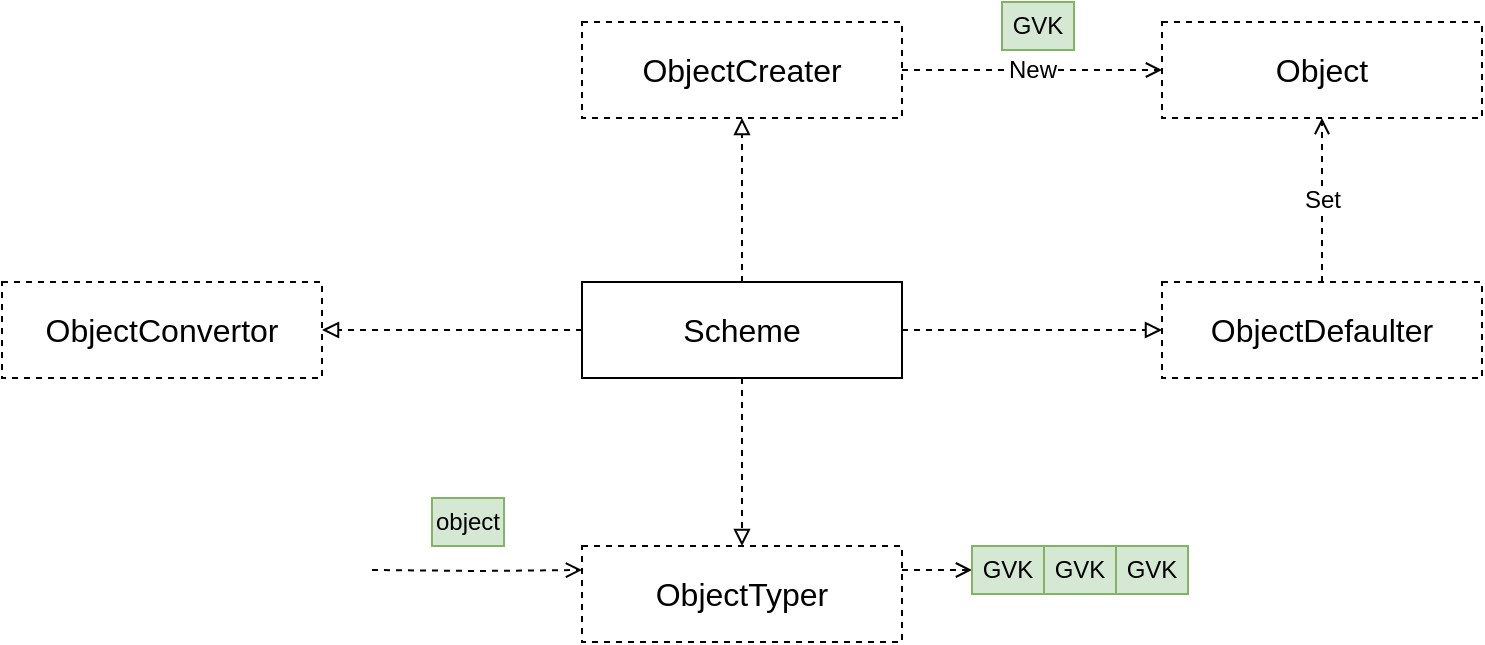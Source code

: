 <mxfile version="12.9.3" type="device" pages="2"><diagram id="Ut5l3IOUzBrcFOMEOvTl" name="scheme"><mxGraphModel dx="946" dy="725" grid="1" gridSize="10" guides="1" tooltips="1" connect="1" arrows="1" fold="1" page="1" pageScale="1" pageWidth="850" pageHeight="1100" math="0" shadow="0"><root><mxCell id="0"/><mxCell id="1" parent="0"/><mxCell id="u6L6jIKD8VfivZfPmak2-7" style="edgeStyle=orthogonalEdgeStyle;rounded=0;orthogonalLoop=1;jettySize=auto;html=1;exitX=0.5;exitY=0;exitDx=0;exitDy=0;dashed=1;endArrow=block;endFill=0;fontSize=12;" parent="1" source="u6L6jIKD8VfivZfPmak2-1" target="u6L6jIKD8VfivZfPmak2-4" edge="1"><mxGeometry relative="1" as="geometry"/></mxCell><mxCell id="u6L6jIKD8VfivZfPmak2-15" style="edgeStyle=orthogonalEdgeStyle;rounded=0;orthogonalLoop=1;jettySize=auto;html=1;exitX=1;exitY=0.5;exitDx=0;exitDy=0;entryX=0;entryY=0.5;entryDx=0;entryDy=0;dashed=1;endArrow=block;endFill=0;fontSize=12;" parent="1" source="u6L6jIKD8VfivZfPmak2-1" target="u6L6jIKD8VfivZfPmak2-5" edge="1"><mxGeometry relative="1" as="geometry"/></mxCell><mxCell id="u6L6jIKD8VfivZfPmak2-16" style="edgeStyle=orthogonalEdgeStyle;rounded=0;orthogonalLoop=1;jettySize=auto;html=1;exitX=0.5;exitY=1;exitDx=0;exitDy=0;dashed=1;endArrow=block;endFill=0;fontSize=12;" parent="1" source="u6L6jIKD8VfivZfPmak2-1" target="u6L6jIKD8VfivZfPmak2-2" edge="1"><mxGeometry relative="1" as="geometry"/></mxCell><mxCell id="u6L6jIKD8VfivZfPmak2-19" style="edgeStyle=orthogonalEdgeStyle;rounded=0;orthogonalLoop=1;jettySize=auto;html=1;exitX=0;exitY=0.5;exitDx=0;exitDy=0;entryX=1;entryY=0.5;entryDx=0;entryDy=0;dashed=1;endArrow=block;endFill=0;fontSize=12;" parent="1" source="u6L6jIKD8VfivZfPmak2-1" target="u6L6jIKD8VfivZfPmak2-18" edge="1"><mxGeometry relative="1" as="geometry"/></mxCell><mxCell id="u6L6jIKD8VfivZfPmak2-1" value="Scheme" style="rounded=0;whiteSpace=wrap;html=1;fontSize=16;" parent="1" vertex="1"><mxGeometry x="345" y="350" width="160" height="48" as="geometry"/></mxCell><mxCell id="u6L6jIKD8VfivZfPmak2-21" style="edgeStyle=orthogonalEdgeStyle;rounded=0;orthogonalLoop=1;jettySize=auto;html=1;dashed=1;endArrow=open;endFill=0;fontSize=12;entryX=0;entryY=0.25;entryDx=0;entryDy=0;" parent="1" target="u6L6jIKD8VfivZfPmak2-2" edge="1"><mxGeometry relative="1" as="geometry"><mxPoint x="160" y="506" as="targetPoint"/><mxPoint x="240" y="494" as="sourcePoint"/></mxGeometry></mxCell><mxCell id="u6L6jIKD8VfivZfPmak2-25" style="edgeStyle=orthogonalEdgeStyle;rounded=0;orthogonalLoop=1;jettySize=auto;html=1;exitX=1;exitY=0.25;exitDx=0;exitDy=0;entryX=0;entryY=0.5;entryDx=0;entryDy=0;dashed=1;endArrow=open;endFill=0;fontSize=12;" parent="1" source="u6L6jIKD8VfivZfPmak2-2" target="u6L6jIKD8VfivZfPmak2-22" edge="1"><mxGeometry relative="1" as="geometry"/></mxCell><mxCell id="u6L6jIKD8VfivZfPmak2-2" value="ObjectTyper" style="rounded=0;whiteSpace=wrap;html=1;fontSize=16;dashed=1;" parent="1" vertex="1"><mxGeometry x="345" y="482" width="160" height="48" as="geometry"/></mxCell><mxCell id="u6L6jIKD8VfivZfPmak2-9" value="New" style="edgeStyle=orthogonalEdgeStyle;rounded=0;orthogonalLoop=1;jettySize=auto;html=1;exitX=1;exitY=0.5;exitDx=0;exitDy=0;entryX=0;entryY=0.5;entryDx=0;entryDy=0;dashed=1;endArrow=open;endFill=0;fontSize=12;" parent="1" source="u6L6jIKD8VfivZfPmak2-4" target="u6L6jIKD8VfivZfPmak2-8" edge="1"><mxGeometry relative="1" as="geometry"/></mxCell><mxCell id="u6L6jIKD8VfivZfPmak2-4" value="ObjectCreater" style="rounded=0;whiteSpace=wrap;html=1;fontSize=16;dashed=1;" parent="1" vertex="1"><mxGeometry x="345" y="220" width="160" height="48" as="geometry"/></mxCell><mxCell id="u6L6jIKD8VfivZfPmak2-17" value="Set" style="edgeStyle=orthogonalEdgeStyle;rounded=0;orthogonalLoop=1;jettySize=auto;html=1;exitX=0.5;exitY=0;exitDx=0;exitDy=0;dashed=1;endArrow=open;endFill=0;fontSize=12;" parent="1" source="u6L6jIKD8VfivZfPmak2-5" target="u6L6jIKD8VfivZfPmak2-8" edge="1"><mxGeometry relative="1" as="geometry"/></mxCell><mxCell id="u6L6jIKD8VfivZfPmak2-5" value="ObjectDefaulter" style="rounded=0;whiteSpace=wrap;html=1;fontSize=16;dashed=1;" parent="1" vertex="1"><mxGeometry x="635" y="350" width="160" height="48" as="geometry"/></mxCell><mxCell id="u6L6jIKD8VfivZfPmak2-8" value="Object" style="rounded=0;whiteSpace=wrap;html=1;fontSize=16;dashed=1;" parent="1" vertex="1"><mxGeometry x="635" y="220" width="160" height="48" as="geometry"/></mxCell><mxCell id="u6L6jIKD8VfivZfPmak2-10" value="GVK" style="rounded=0;whiteSpace=wrap;html=1;fontSize=12;fillColor=#d5e8d4;strokeColor=#82b366;" parent="1" vertex="1"><mxGeometry x="555" y="210" width="36" height="24" as="geometry"/></mxCell><mxCell id="u6L6jIKD8VfivZfPmak2-18" value="ObjectConvertor" style="rounded=0;whiteSpace=wrap;html=1;fontSize=16;dashed=1;" parent="1" vertex="1"><mxGeometry x="55" y="350" width="160" height="48" as="geometry"/></mxCell><mxCell id="u6L6jIKD8VfivZfPmak2-20" value="object" style="rounded=0;whiteSpace=wrap;html=1;fontSize=12;fillColor=#d5e8d4;strokeColor=#82b366;" parent="1" vertex="1"><mxGeometry x="270" y="458" width="36" height="24" as="geometry"/></mxCell><mxCell id="u6L6jIKD8VfivZfPmak2-22" value="GVK" style="rounded=0;whiteSpace=wrap;html=1;fontSize=12;fillColor=#d5e8d4;strokeColor=#82b366;" parent="1" vertex="1"><mxGeometry x="540" y="482" width="36" height="24" as="geometry"/></mxCell><mxCell id="u6L6jIKD8VfivZfPmak2-23" value="GVK" style="rounded=0;whiteSpace=wrap;html=1;fontSize=12;fillColor=#d5e8d4;strokeColor=#82b366;" parent="1" vertex="1"><mxGeometry x="576" y="482" width="36" height="24" as="geometry"/></mxCell><mxCell id="u6L6jIKD8VfivZfPmak2-24" value="GVK" style="rounded=0;whiteSpace=wrap;html=1;fontSize=12;fillColor=#d5e8d4;strokeColor=#82b366;" parent="1" vertex="1"><mxGeometry x="612" y="482" width="36" height="24" as="geometry"/></mxCell></root></mxGraphModel></diagram><diagram id="0icdNvf2fC6yexUiBQZ0" name="add-known-types"><mxGraphModel dx="946" dy="725" grid="1" gridSize="10" guides="1" tooltips="1" connect="1" arrows="1" fold="1" page="1" pageScale="1" pageWidth="850" pageHeight="1100" math="0" shadow="0"><root><mxCell id="olMVQmqJlrWdQB3gsBKi-0"/><mxCell id="olMVQmqJlrWdQB3gsBKi-1" parent="olMVQmqJlrWdQB3gsBKi-0"/><mxCell id="BctNEAEwyE6FcPOZDXkB-59" value="typeToGVK" style="text;html=1;align=center;verticalAlign=middle;resizable=0;points=[];autosize=1;fontColor=#990000;" vertex="1" parent="olMVQmqJlrWdQB3gsBKi-1"><mxGeometry x="260" y="880" width="80" height="20" as="geometry"/></mxCell><mxCell id="BctNEAEwyE6FcPOZDXkB-56" value="" style="rounded=0;whiteSpace=wrap;html=1;dashed=1;fillColor=none;" vertex="1" parent="olMVQmqJlrWdQB3gsBKi-1"><mxGeometry x="260" y="900" width="350" height="90" as="geometry"/></mxCell><mxCell id="BctNEAEwyE6FcPOZDXkB-54" value="" style="rounded=0;whiteSpace=wrap;html=1;dashed=1;fillColor=none;" vertex="1" parent="olMVQmqJlrWdQB3gsBKi-1"><mxGeometry x="360.5" y="908.5" width="239.5" height="71.5" as="geometry"/></mxCell><mxCell id="BctNEAEwyE6FcPOZDXkB-45" value="add" style="edgeStyle=orthogonalEdgeStyle;rounded=0;orthogonalLoop=1;jettySize=auto;html=1;exitX=0.5;exitY=1;exitDx=0;exitDy=0;entryX=1;entryY=0.5;entryDx=0;entryDy=0;dashed=1;startArrow=none;startFill=0;endArrow=open;endFill=0;fontColor=#000000;" edge="1" parent="olMVQmqJlrWdQB3gsBKi-1" source="BctNEAEwyE6FcPOZDXkB-33" target="BctNEAEwyE6FcPOZDXkB-37"><mxGeometry relative="1" as="geometry"/></mxCell><mxCell id="BctNEAEwyE6FcPOZDXkB-58" value="append" style="edgeStyle=orthogonalEdgeStyle;rounded=0;orthogonalLoop=1;jettySize=auto;html=1;exitX=0.75;exitY=1;exitDx=0;exitDy=0;entryX=0.837;entryY=0.021;entryDx=0;entryDy=0;entryPerimeter=0;dashed=1;startArrow=none;startFill=0;endArrow=open;endFill=0;fontColor=#000000;" edge="1" parent="olMVQmqJlrWdQB3gsBKi-1" source="BctNEAEwyE6FcPOZDXkB-33" target="BctNEAEwyE6FcPOZDXkB-54"><mxGeometry relative="1" as="geometry"/></mxCell><mxCell id="BctNEAEwyE6FcPOZDXkB-33" value="" style="rounded=0;whiteSpace=wrap;html=1;dashed=1;fillColor=none;" vertex="1" parent="olMVQmqJlrWdQB3gsBKi-1"><mxGeometry x="463" y="590" width="130" height="70" as="geometry"/></mxCell><mxCell id="BctNEAEwyE6FcPOZDXkB-13" value="" style="rounded=0;whiteSpace=wrap;html=1;dashed=1;fillColor=none;" vertex="1" parent="olMVQmqJlrWdQB3gsBKi-1"><mxGeometry x="90" y="319" width="290" height="90" as="geometry"/></mxCell><mxCell id="BctNEAEwyE6FcPOZDXkB-16" value="append" style="rounded=0;orthogonalLoop=1;jettySize=auto;html=1;exitX=1;exitY=0.5;exitDx=0;exitDy=0;dashed=1;endArrow=open;endFill=0;fontColor=#000000;edgeStyle=orthogonalEdgeStyle;entryX=0.524;entryY=0;entryDx=0;entryDy=0;entryPerimeter=0;" edge="1" parent="olMVQmqJlrWdQB3gsBKi-1" source="BctNEAEwyE6FcPOZDXkB-1" target="BctNEAEwyE6FcPOZDXkB-13"><mxGeometry relative="1" as="geometry"><mxPoint x="270" y="230" as="targetPoint"/></mxGeometry></mxCell><mxCell id="BctNEAEwyE6FcPOZDXkB-0" value="G" style="rounded=0;whiteSpace=wrap;html=1;fontSize=16;fillColor=#d5e8d4;strokeColor=#82b366;" vertex="1" parent="olMVQmqJlrWdQB3gsBKi-1"><mxGeometry x="152" y="190" width="32" height="48" as="geometry"/></mxCell><mxCell id="BctNEAEwyE6FcPOZDXkB-14" style="edgeStyle=orthogonalEdgeStyle;rounded=0;orthogonalLoop=1;jettySize=auto;html=1;exitX=0.5;exitY=0;exitDx=0;exitDy=0;endArrow=open;endFill=0;dashed=1;" edge="1" parent="olMVQmqJlrWdQB3gsBKi-1" source="BctNEAEwyE6FcPOZDXkB-1"><mxGeometry relative="1" as="geometry"><mxPoint x="200" y="150" as="targetPoint"/></mxGeometry></mxCell><mxCell id="BctNEAEwyE6FcPOZDXkB-1" value="V" style="rounded=0;whiteSpace=wrap;html=1;fontSize=16;fillColor=#d5e8d4;strokeColor=#82b366;" vertex="1" parent="olMVQmqJlrWdQB3gsBKi-1"><mxGeometry x="184" y="190" width="32" height="48" as="geometry"/></mxCell><mxCell id="BctNEAEwyE6FcPOZDXkB-2" value="" style="rounded=0;whiteSpace=wrap;html=1;fontSize=16;fillColor=#ffe6cc;strokeColor=#d79b00;" vertex="1" parent="olMVQmqJlrWdQB3gsBKi-1"><mxGeometry x="30" y="20" width="32" height="48" as="geometry"/></mxCell><mxCell id="BctNEAEwyE6FcPOZDXkB-3" value="runtime.Object" style="text;html=1;align=center;verticalAlign=middle;resizable=0;points=[];autosize=1;" vertex="1" parent="olMVQmqJlrWdQB3gsBKi-1"><mxGeometry x="62" y="34" width="90" height="20" as="geometry"/></mxCell><mxCell id="BctNEAEwyE6FcPOZDXkB-24" value="TypeOf()" style="edgeStyle=orthogonalEdgeStyle;rounded=0;orthogonalLoop=1;jettySize=auto;html=1;exitX=0.5;exitY=1;exitDx=0;exitDy=0;dashed=1;endArrow=open;endFill=0;fontColor=#000000;" edge="1" parent="olMVQmqJlrWdQB3gsBKi-1" source="BctNEAEwyE6FcPOZDXkB-4" target="BctNEAEwyE6FcPOZDXkB-23"><mxGeometry relative="1" as="geometry"/></mxCell><mxCell id="BctNEAEwyE6FcPOZDXkB-36" style="edgeStyle=orthogonalEdgeStyle;rounded=0;orthogonalLoop=1;jettySize=auto;html=1;exitX=0;exitY=0.5;exitDx=0;exitDy=0;entryX=0.5;entryY=0;entryDx=0;entryDy=0;dashed=1;startArrow=open;startFill=0;endArrow=open;endFill=0;fontColor=#000000;" edge="1" parent="olMVQmqJlrWdQB3gsBKi-1" source="BctNEAEwyE6FcPOZDXkB-4" target="BctNEAEwyE6FcPOZDXkB-35"><mxGeometry relative="1" as="geometry"/></mxCell><mxCell id="BctNEAEwyE6FcPOZDXkB-4" value="" style="rounded=0;whiteSpace=wrap;html=1;fontSize=16;fillColor=#ffe6cc;strokeColor=#d79b00;" vertex="1" parent="olMVQmqJlrWdQB3gsBKi-1"><mxGeometry x="480" y="190" width="32" height="48" as="geometry"/></mxCell><mxCell id="BctNEAEwyE6FcPOZDXkB-5" value="" style="rounded=0;whiteSpace=wrap;html=1;fontSize=16;fillColor=#ffe6cc;strokeColor=#d79b00;" vertex="1" parent="olMVQmqJlrWdQB3gsBKi-1"><mxGeometry x="512" y="190" width="32" height="48" as="geometry"/></mxCell><mxCell id="BctNEAEwyE6FcPOZDXkB-6" value="" style="rounded=0;whiteSpace=wrap;html=1;fontSize=16;fillColor=#ffe6cc;strokeColor=#d79b00;" vertex="1" parent="olMVQmqJlrWdQB3gsBKi-1"><mxGeometry x="544" y="190" width="32" height="48" as="geometry"/></mxCell><mxCell id="BctNEAEwyE6FcPOZDXkB-7" value="G" style="rounded=0;whiteSpace=wrap;html=1;fontSize=16;" vertex="1" parent="olMVQmqJlrWdQB3gsBKi-1"><mxGeometry x="112" y="340" width="32" height="48" as="geometry"/></mxCell><mxCell id="BctNEAEwyE6FcPOZDXkB-8" value="V" style="rounded=0;whiteSpace=wrap;html=1;fontSize=16;" vertex="1" parent="olMVQmqJlrWdQB3gsBKi-1"><mxGeometry x="144" y="340" width="32" height="48" as="geometry"/></mxCell><mxCell id="BctNEAEwyE6FcPOZDXkB-9" value="G" style="rounded=0;whiteSpace=wrap;html=1;fontSize=16;" vertex="1" parent="olMVQmqJlrWdQB3gsBKi-1"><mxGeometry x="200" y="340" width="32" height="48" as="geometry"/></mxCell><mxCell id="BctNEAEwyE6FcPOZDXkB-10" value="V" style="rounded=0;whiteSpace=wrap;html=1;fontSize=16;" vertex="1" parent="olMVQmqJlrWdQB3gsBKi-1"><mxGeometry x="232" y="340" width="32" height="48" as="geometry"/></mxCell><mxCell id="BctNEAEwyE6FcPOZDXkB-11" value="G" style="rounded=0;whiteSpace=wrap;html=1;fontSize=16;fillColor=#d5e8d4;strokeColor=#82b366;" vertex="1" parent="olMVQmqJlrWdQB3gsBKi-1"><mxGeometry x="290" y="340" width="32" height="48" as="geometry"/></mxCell><mxCell id="BctNEAEwyE6FcPOZDXkB-12" value="V" style="rounded=0;whiteSpace=wrap;html=1;fontSize=16;fillColor=#d5e8d4;strokeColor=#82b366;" vertex="1" parent="olMVQmqJlrWdQB3gsBKi-1"><mxGeometry x="322" y="340" width="32" height="48" as="geometry"/></mxCell><mxCell id="BctNEAEwyE6FcPOZDXkB-15" value="length &amp;gt; 0 &amp;amp;&amp;amp; V != &quot;__internal&quot;" style="text;html=1;align=center;verticalAlign=middle;resizable=0;points=[];autosize=1;fontColor=#990000;" vertex="1" parent="olMVQmqJlrWdQB3gsBKi-1"><mxGeometry x="126" y="120" width="180" height="20" as="geometry"/></mxCell><mxCell id="BctNEAEwyE6FcPOZDXkB-17" value="Contains unique GroupVersion" style="text;html=1;align=center;verticalAlign=middle;resizable=0;points=[];autosize=1;fontColor=#990000;" vertex="1" parent="olMVQmqJlrWdQB3gsBKi-1"><mxGeometry x="90" y="410" width="180" height="20" as="geometry"/></mxCell><mxCell id="BctNEAEwyE6FcPOZDXkB-18" value="observedVersions" style="text;html=1;align=center;verticalAlign=middle;resizable=0;points=[];autosize=1;fontColor=#990000;" vertex="1" parent="olMVQmqJlrWdQB3gsBKi-1"><mxGeometry x="90" y="299" width="110" height="20" as="geometry"/></mxCell><mxCell id="BctNEAEwyE6FcPOZDXkB-19" value="" style="endArrow=none;dashed=1;html=1;fontColor=#000000;" edge="1" parent="olMVQmqJlrWdQB3gsBKi-1"><mxGeometry width="50" height="50" relative="1" as="geometry"><mxPoint x="10" y="270" as="sourcePoint"/><mxPoint x="840" y="270" as="targetPoint"/></mxGeometry></mxCell><mxCell id="BctNEAEwyE6FcPOZDXkB-20" value="Iterates" style="endArrow=classic;html=1;dashed=1;fontColor=#000000;" edge="1" parent="olMVQmqJlrWdQB3gsBKi-1"><mxGeometry width="50" height="50" relative="1" as="geometry"><mxPoint x="480" y="250" as="sourcePoint"/><mxPoint x="580" y="250" as="targetPoint"/></mxGeometry></mxCell><mxCell id="BctNEAEwyE6FcPOZDXkB-21" value="" style="rounded=0;whiteSpace=wrap;html=1;fontSize=16;fillColor=#dae8fc;strokeColor=#6c8ebf;" vertex="1" parent="olMVQmqJlrWdQB3gsBKi-1"><mxGeometry x="164" y="20" width="32" height="48" as="geometry"/></mxCell><mxCell id="BctNEAEwyE6FcPOZDXkB-22" value="reflect.Type" style="text;html=1;align=center;verticalAlign=middle;resizable=0;points=[];autosize=1;" vertex="1" parent="olMVQmqJlrWdQB3gsBKi-1"><mxGeometry x="196" y="34" width="80" height="20" as="geometry"/></mxCell><mxCell id="BctNEAEwyE6FcPOZDXkB-26" value="Elem()" style="edgeStyle=orthogonalEdgeStyle;rounded=0;orthogonalLoop=1;jettySize=auto;html=1;exitX=0.5;exitY=1;exitDx=0;exitDy=0;entryX=0.5;entryY=0;entryDx=0;entryDy=0;dashed=1;endArrow=open;endFill=0;fontColor=#000000;" edge="1" parent="olMVQmqJlrWdQB3gsBKi-1" source="BctNEAEwyE6FcPOZDXkB-23" target="BctNEAEwyE6FcPOZDXkB-25"><mxGeometry relative="1" as="geometry"/></mxCell><mxCell id="BctNEAEwyE6FcPOZDXkB-23" value="" style="rounded=0;whiteSpace=wrap;html=1;fontSize=16;fillColor=#dae8fc;strokeColor=#6c8ebf;" vertex="1" parent="olMVQmqJlrWdQB3gsBKi-1"><mxGeometry x="480" y="340" width="32" height="48" as="geometry"/></mxCell><mxCell id="BctNEAEwyE6FcPOZDXkB-29" value="Name()" style="edgeStyle=orthogonalEdgeStyle;rounded=0;orthogonalLoop=1;jettySize=auto;html=1;exitX=1;exitY=0.5;exitDx=0;exitDy=0;entryX=0;entryY=0.5;entryDx=0;entryDy=0;dashed=1;endArrow=open;endFill=0;fontColor=#000000;" edge="1" parent="olMVQmqJlrWdQB3gsBKi-1" source="BctNEAEwyE6FcPOZDXkB-25" target="BctNEAEwyE6FcPOZDXkB-28"><mxGeometry relative="1" as="geometry"/></mxCell><mxCell id="BctNEAEwyE6FcPOZDXkB-44" style="edgeStyle=orthogonalEdgeStyle;rounded=0;orthogonalLoop=1;jettySize=auto;html=1;exitX=0;exitY=0.5;exitDx=0;exitDy=0;dashed=1;startArrow=open;startFill=0;endArrow=open;endFill=0;fontColor=#000000;" edge="1" parent="olMVQmqJlrWdQB3gsBKi-1" source="BctNEAEwyE6FcPOZDXkB-25" target="BctNEAEwyE6FcPOZDXkB-42"><mxGeometry relative="1" as="geometry"/></mxCell><mxCell id="BctNEAEwyE6FcPOZDXkB-25" value="" style="rounded=0;whiteSpace=wrap;html=1;fontSize=16;fillColor=#dae8fc;strokeColor=#6c8ebf;" vertex="1" parent="olMVQmqJlrWdQB3gsBKi-1"><mxGeometry x="480" y="470" width="32" height="48" as="geometry"/></mxCell><mxCell id="BctNEAEwyE6FcPOZDXkB-27" value="Must be pointer" style="text;html=1;align=center;verticalAlign=middle;resizable=0;points=[];autosize=1;fontColor=#990000;" vertex="1" parent="olMVQmqJlrWdQB3gsBKi-1"><mxGeometry x="512" y="354" width="100" height="20" as="geometry"/></mxCell><mxCell id="BctNEAEwyE6FcPOZDXkB-34" style="edgeStyle=orthogonalEdgeStyle;rounded=0;orthogonalLoop=1;jettySize=auto;html=1;exitX=0.5;exitY=1;exitDx=0;exitDy=0;dashed=1;endArrow=open;endFill=0;fontColor=#000000;startArrow=open;startFill=0;" edge="1" parent="olMVQmqJlrWdQB3gsBKi-1" source="BctNEAEwyE6FcPOZDXkB-28" target="BctNEAEwyE6FcPOZDXkB-32"><mxGeometry relative="1" as="geometry"/></mxCell><mxCell id="BctNEAEwyE6FcPOZDXkB-28" value="string" style="rounded=0;whiteSpace=wrap;html=1;fontSize=16;fillColor=#e1d5e7;strokeColor=#9673a6;" vertex="1" parent="olMVQmqJlrWdQB3gsBKi-1"><mxGeometry x="590" y="470" width="64" height="48" as="geometry"/></mxCell><mxCell id="BctNEAEwyE6FcPOZDXkB-30" value="G" style="rounded=0;whiteSpace=wrap;html=1;fontSize=16;" vertex="1" parent="olMVQmqJlrWdQB3gsBKi-1"><mxGeometry x="480" y="601" width="32" height="48" as="geometry"/></mxCell><mxCell id="BctNEAEwyE6FcPOZDXkB-31" value="V" style="rounded=0;whiteSpace=wrap;html=1;fontSize=16;" vertex="1" parent="olMVQmqJlrWdQB3gsBKi-1"><mxGeometry x="512" y="601" width="32" height="48" as="geometry"/></mxCell><mxCell id="BctNEAEwyE6FcPOZDXkB-32" value="K" style="rounded=0;whiteSpace=wrap;html=1;fontSize=16;fillColor=#e1d5e7;strokeColor=#9673a6;" vertex="1" parent="olMVQmqJlrWdQB3gsBKi-1"><mxGeometry x="544" y="601" width="32" height="48" as="geometry"/></mxCell><mxCell id="BctNEAEwyE6FcPOZDXkB-35" value="" style="rounded=0;whiteSpace=wrap;html=1;fontSize=16;fillColor=#ffe6cc;strokeColor=#d79b00;" vertex="1" parent="olMVQmqJlrWdQB3gsBKi-1"><mxGeometry x="380" y="601" width="32" height="48" as="geometry"/></mxCell><mxCell id="BctNEAEwyE6FcPOZDXkB-37" value="" style="rounded=0;whiteSpace=wrap;html=1;dashed=1;fillColor=none;" vertex="1" parent="olMVQmqJlrWdQB3gsBKi-1"><mxGeometry x="262" y="750" width="218" height="70" as="geometry"/></mxCell><mxCell id="BctNEAEwyE6FcPOZDXkB-38" value="G" style="rounded=0;whiteSpace=wrap;html=1;fontSize=16;" vertex="1" parent="olMVQmqJlrWdQB3gsBKi-1"><mxGeometry x="279" y="761" width="32" height="48" as="geometry"/></mxCell><mxCell id="BctNEAEwyE6FcPOZDXkB-39" value="V" style="rounded=0;whiteSpace=wrap;html=1;fontSize=16;" vertex="1" parent="olMVQmqJlrWdQB3gsBKi-1"><mxGeometry x="311" y="761" width="32" height="48" as="geometry"/></mxCell><mxCell id="BctNEAEwyE6FcPOZDXkB-43" value="map" style="edgeStyle=orthogonalEdgeStyle;rounded=0;orthogonalLoop=1;jettySize=auto;html=1;exitX=1;exitY=0.5;exitDx=0;exitDy=0;dashed=1;startArrow=none;startFill=0;endArrow=open;endFill=0;fontColor=#000000;" edge="1" parent="olMVQmqJlrWdQB3gsBKi-1" source="BctNEAEwyE6FcPOZDXkB-40" target="BctNEAEwyE6FcPOZDXkB-42"><mxGeometry relative="1" as="geometry"/></mxCell><mxCell id="BctNEAEwyE6FcPOZDXkB-40" value="K" style="rounded=0;whiteSpace=wrap;html=1;fontSize=16;fillColor=#ffffff;strokeColor=#000000;" vertex="1" parent="olMVQmqJlrWdQB3gsBKi-1"><mxGeometry x="343" y="761" width="32" height="48" as="geometry"/></mxCell><mxCell id="BctNEAEwyE6FcPOZDXkB-57" style="edgeStyle=orthogonalEdgeStyle;rounded=0;orthogonalLoop=1;jettySize=auto;html=1;exitX=0.5;exitY=1;exitDx=0;exitDy=0;entryX=0.5;entryY=0;entryDx=0;entryDy=0;dashed=1;startArrow=open;startFill=0;endArrow=open;endFill=0;fontColor=#000000;" edge="1" parent="olMVQmqJlrWdQB3gsBKi-1" source="BctNEAEwyE6FcPOZDXkB-42" target="BctNEAEwyE6FcPOZDXkB-47"><mxGeometry relative="1" as="geometry"/></mxCell><mxCell id="BctNEAEwyE6FcPOZDXkB-42" value="" style="rounded=0;whiteSpace=wrap;html=1;fontSize=16;fillColor=#dae8fc;strokeColor=#6c8ebf;" vertex="1" parent="olMVQmqJlrWdQB3gsBKi-1"><mxGeometry x="426" y="761" width="32" height="48" as="geometry"/></mxCell><mxCell id="BctNEAEwyE6FcPOZDXkB-46" value="gvkToType" style="text;html=1;align=center;verticalAlign=middle;resizable=0;points=[];autosize=1;fontColor=#990000;" vertex="1" parent="olMVQmqJlrWdQB3gsBKi-1"><mxGeometry x="262" y="730" width="70" height="20" as="geometry"/></mxCell><mxCell id="BctNEAEwyE6FcPOZDXkB-55" value="map" style="edgeStyle=orthogonalEdgeStyle;rounded=0;orthogonalLoop=1;jettySize=auto;html=1;exitX=1;exitY=0.5;exitDx=0;exitDy=0;dashed=1;startArrow=none;startFill=0;endArrow=open;endFill=0;fontColor=#000000;" edge="1" parent="olMVQmqJlrWdQB3gsBKi-1" source="BctNEAEwyE6FcPOZDXkB-47" target="BctNEAEwyE6FcPOZDXkB-48"><mxGeometry relative="1" as="geometry"/></mxCell><mxCell id="BctNEAEwyE6FcPOZDXkB-47" value="" style="rounded=0;whiteSpace=wrap;html=1;fontSize=16;fillColor=#dae8fc;strokeColor=#6c8ebf;" vertex="1" parent="olMVQmqJlrWdQB3gsBKi-1"><mxGeometry x="281" y="920" width="32" height="48" as="geometry"/></mxCell><mxCell id="BctNEAEwyE6FcPOZDXkB-48" value="G" style="rounded=0;whiteSpace=wrap;html=1;fontSize=16;" vertex="1" parent="olMVQmqJlrWdQB3gsBKi-1"><mxGeometry x="377" y="920" width="32" height="48" as="geometry"/></mxCell><mxCell id="BctNEAEwyE6FcPOZDXkB-49" value="V" style="rounded=0;whiteSpace=wrap;html=1;fontSize=16;" vertex="1" parent="olMVQmqJlrWdQB3gsBKi-1"><mxGeometry x="409" y="920" width="32" height="48" as="geometry"/></mxCell><mxCell id="BctNEAEwyE6FcPOZDXkB-50" value="K" style="rounded=0;whiteSpace=wrap;html=1;fontSize=16;fillColor=#ffffff;strokeColor=#000000;" vertex="1" parent="olMVQmqJlrWdQB3gsBKi-1"><mxGeometry x="441" y="920" width="32" height="48" as="geometry"/></mxCell><mxCell id="BctNEAEwyE6FcPOZDXkB-51" value="G" style="rounded=0;whiteSpace=wrap;html=1;fontSize=16;" vertex="1" parent="olMVQmqJlrWdQB3gsBKi-1"><mxGeometry x="490" y="920" width="32" height="48" as="geometry"/></mxCell><mxCell id="BctNEAEwyE6FcPOZDXkB-52" value="V" style="rounded=0;whiteSpace=wrap;html=1;fontSize=16;" vertex="1" parent="olMVQmqJlrWdQB3gsBKi-1"><mxGeometry x="522" y="920" width="32" height="48" as="geometry"/></mxCell><mxCell id="BctNEAEwyE6FcPOZDXkB-53" value="K" style="rounded=0;whiteSpace=wrap;html=1;fontSize=16;fillColor=#ffffff;strokeColor=#000000;" vertex="1" parent="olMVQmqJlrWdQB3gsBKi-1"><mxGeometry x="554" y="920" width="32" height="48" as="geometry"/></mxCell><mxCell id="BctNEAEwyE6FcPOZDXkB-60" value="Scheme" style="text;html=1;align=center;verticalAlign=middle;resizable=0;points=[];autosize=1;fontColor=#000000;fontSize=14;fontStyle=3" vertex="1" parent="olMVQmqJlrWdQB3gsBKi-1"><mxGeometry x="710" y="279" width="70" height="20" as="geometry"/></mxCell></root></mxGraphModel></diagram></mxfile>